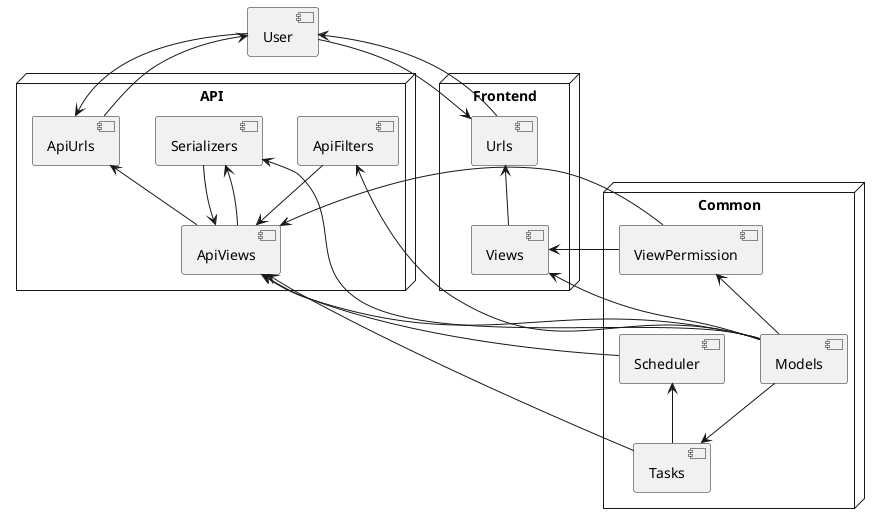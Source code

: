 @startuml architecture

component User

node Common {
    component ViewPermission
    component Models
    component Scheduler
    component Tasks
}

node API {
    component ApiUrls
    component ViewPermission
    component ApiViews
    component Serializers
    component ApiFilters
}

node Frontend {
    component Urls
    component Views
}

Urls <-- Views
ViewPermission --> Views
User --> Urls
User <-- Urls
User --> ApiUrls
User <-- ApiUrls
ApiUrls <-- ApiViews
ViewPermission --> ApiViews
Serializers --> ApiViews
Serializers <-- ApiViews
Serializers <-- Models
ApiFilters --> ApiViews
ApiFilters <-- Models
Views <-- Models
ApiViews <-- Models
ViewPermission <-- Models
ApiViews <-- Scheduler
Scheduler <-- Tasks
ApiViews <-- Tasks
Models --> Tasks

@enduml